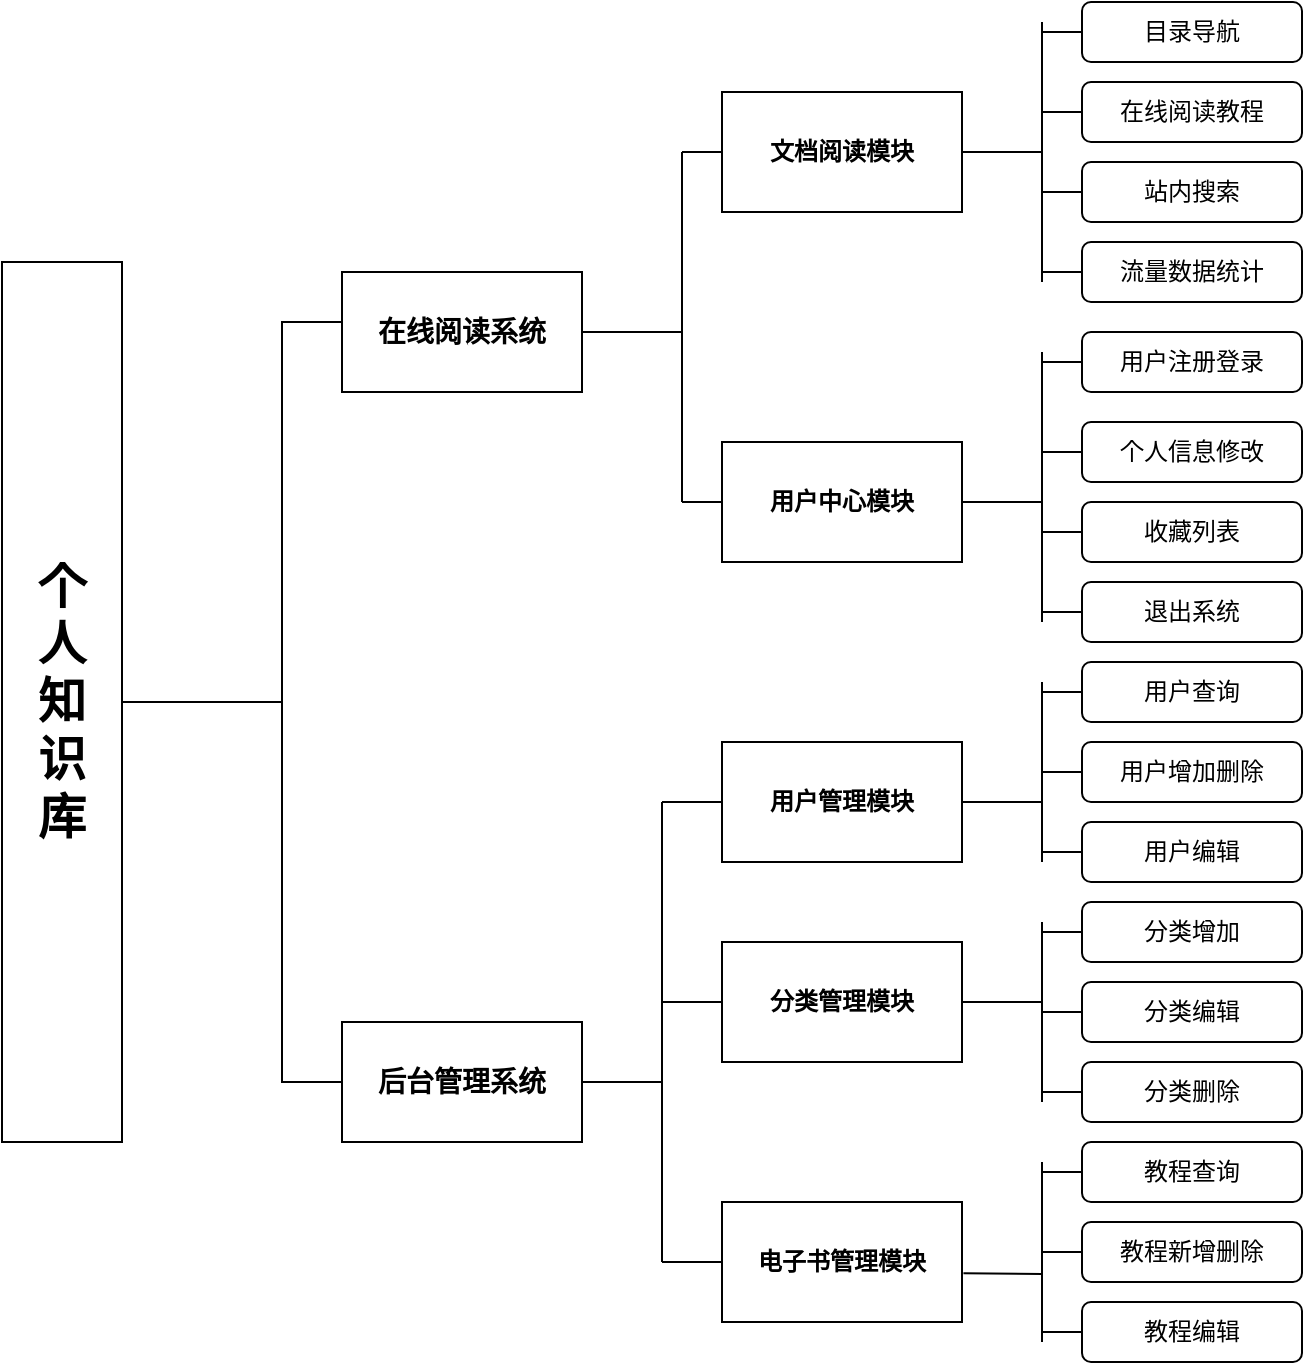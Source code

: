 <mxfile version="21.1.7" type="github">
  <diagram name="第 1 页" id="TmF-eybLoOuhkbg1tgr5">
    <mxGraphModel dx="1518" dy="684" grid="1" gridSize="10" guides="1" tooltips="1" connect="1" arrows="1" fold="1" page="1" pageScale="1" pageWidth="827" pageHeight="1169" math="0" shadow="0">
      <root>
        <mxCell id="0" />
        <mxCell id="1" parent="0" />
        <mxCell id="l6QmSuYRG5UoU8oP4cPs-2" value="&lt;font style=&quot;font-size: 24px;&quot;&gt;&lt;b style=&quot;&quot;&gt;个&lt;br&gt;人&lt;br&gt;知&lt;br&gt;识&lt;br&gt;库&lt;/b&gt;&lt;/font&gt;" style="rounded=0;whiteSpace=wrap;html=1;" vertex="1" parent="1">
          <mxGeometry x="150" y="130" width="60" height="440" as="geometry" />
        </mxCell>
        <mxCell id="l6QmSuYRG5UoU8oP4cPs-10" value="&lt;font style=&quot;font-size: 14px;&quot;&gt;&lt;b&gt;后台管理系统&lt;/b&gt;&lt;/font&gt;" style="rounded=0;whiteSpace=wrap;html=1;" vertex="1" parent="1">
          <mxGeometry x="320" y="510" width="120" height="60" as="geometry" />
        </mxCell>
        <mxCell id="l6QmSuYRG5UoU8oP4cPs-11" value="&lt;font style=&quot;font-size: 14px;&quot;&gt;&lt;b&gt;在线阅读系统&lt;/b&gt;&lt;/font&gt;" style="rounded=0;whiteSpace=wrap;html=1;" vertex="1" parent="1">
          <mxGeometry x="320" y="135" width="120" height="60" as="geometry" />
        </mxCell>
        <mxCell id="l6QmSuYRG5UoU8oP4cPs-17" value="" style="endArrow=none;html=1;rounded=0;" edge="1" parent="1">
          <mxGeometry width="50" height="50" relative="1" as="geometry">
            <mxPoint x="290" y="350" as="sourcePoint" />
            <mxPoint x="320" y="160" as="targetPoint" />
            <Array as="points">
              <mxPoint x="290" y="160" />
              <mxPoint x="320" y="160" />
            </Array>
          </mxGeometry>
        </mxCell>
        <mxCell id="l6QmSuYRG5UoU8oP4cPs-20" value="" style="endArrow=none;html=1;rounded=0;exitX=1;exitY=0.5;exitDx=0;exitDy=0;entryX=0;entryY=0.5;entryDx=0;entryDy=0;" edge="1" parent="1" source="l6QmSuYRG5UoU8oP4cPs-2" target="l6QmSuYRG5UoU8oP4cPs-10">
          <mxGeometry width="50" height="50" relative="1" as="geometry">
            <mxPoint x="390" y="240" as="sourcePoint" />
            <mxPoint x="290" y="340" as="targetPoint" />
            <Array as="points">
              <mxPoint x="290" y="350" />
              <mxPoint x="290" y="540" />
            </Array>
          </mxGeometry>
        </mxCell>
        <mxCell id="l6QmSuYRG5UoU8oP4cPs-21" value="" style="endArrow=none;html=1;rounded=0;exitX=1;exitY=0.5;exitDx=0;exitDy=0;" edge="1" parent="1" source="l6QmSuYRG5UoU8oP4cPs-11">
          <mxGeometry width="50" height="50" relative="1" as="geometry">
            <mxPoint x="410" y="265" as="sourcePoint" />
            <mxPoint x="490" y="165" as="targetPoint" />
          </mxGeometry>
        </mxCell>
        <mxCell id="l6QmSuYRG5UoU8oP4cPs-24" value="在线阅读教程" style="rounded=1;whiteSpace=wrap;html=1;" vertex="1" parent="1">
          <mxGeometry x="690" y="40" width="110" height="30" as="geometry" />
        </mxCell>
        <mxCell id="l6QmSuYRG5UoU8oP4cPs-25" value="目录导航" style="rounded=1;whiteSpace=wrap;html=1;" vertex="1" parent="1">
          <mxGeometry x="690" width="110" height="30" as="geometry" />
        </mxCell>
        <mxCell id="l6QmSuYRG5UoU8oP4cPs-26" value="站内搜索" style="rounded=1;whiteSpace=wrap;html=1;" vertex="1" parent="1">
          <mxGeometry x="690" y="80" width="110" height="30" as="geometry" />
        </mxCell>
        <mxCell id="l6QmSuYRG5UoU8oP4cPs-27" value="流量数据统计" style="rounded=1;whiteSpace=wrap;html=1;" vertex="1" parent="1">
          <mxGeometry x="690" y="120" width="110" height="30" as="geometry" />
        </mxCell>
        <mxCell id="l6QmSuYRG5UoU8oP4cPs-30" value="&lt;b&gt;文档阅读模块&lt;/b&gt;" style="rounded=0;whiteSpace=wrap;html=1;" vertex="1" parent="1">
          <mxGeometry x="510" y="45" width="120" height="60" as="geometry" />
        </mxCell>
        <mxCell id="l6QmSuYRG5UoU8oP4cPs-31" value="" style="endArrow=none;html=1;rounded=0;" edge="1" parent="1">
          <mxGeometry width="50" height="50" relative="1" as="geometry">
            <mxPoint x="490" y="250" as="sourcePoint" />
            <mxPoint x="490" y="75" as="targetPoint" />
          </mxGeometry>
        </mxCell>
        <mxCell id="l6QmSuYRG5UoU8oP4cPs-34" value="&lt;b&gt;用户中心模块&lt;/b&gt;" style="rounded=0;whiteSpace=wrap;html=1;" vertex="1" parent="1">
          <mxGeometry x="510" y="220" width="120" height="60" as="geometry" />
        </mxCell>
        <mxCell id="l6QmSuYRG5UoU8oP4cPs-35" value="个人信息修改" style="rounded=1;whiteSpace=wrap;html=1;" vertex="1" parent="1">
          <mxGeometry x="690" y="210" width="110" height="30" as="geometry" />
        </mxCell>
        <mxCell id="l6QmSuYRG5UoU8oP4cPs-36" value="用户注册登录" style="rounded=1;whiteSpace=wrap;html=1;" vertex="1" parent="1">
          <mxGeometry x="690" y="165" width="110" height="30" as="geometry" />
        </mxCell>
        <mxCell id="l6QmSuYRG5UoU8oP4cPs-37" value="收藏列表" style="rounded=1;whiteSpace=wrap;html=1;" vertex="1" parent="1">
          <mxGeometry x="690" y="250" width="110" height="30" as="geometry" />
        </mxCell>
        <mxCell id="l6QmSuYRG5UoU8oP4cPs-38" value="退出系统" style="rounded=1;whiteSpace=wrap;html=1;" vertex="1" parent="1">
          <mxGeometry x="690" y="290" width="110" height="30" as="geometry" />
        </mxCell>
        <mxCell id="l6QmSuYRG5UoU8oP4cPs-39" value="" style="endArrow=none;html=1;rounded=0;entryX=0;entryY=0.5;entryDx=0;entryDy=0;" edge="1" parent="1" target="l6QmSuYRG5UoU8oP4cPs-30">
          <mxGeometry width="50" height="50" relative="1" as="geometry">
            <mxPoint x="490" y="75" as="sourcePoint" />
            <mxPoint x="500" y="175" as="targetPoint" />
          </mxGeometry>
        </mxCell>
        <mxCell id="l6QmSuYRG5UoU8oP4cPs-44" value="" style="endArrow=none;html=1;rounded=0;entryX=0;entryY=0.5;entryDx=0;entryDy=0;" edge="1" parent="1" target="l6QmSuYRG5UoU8oP4cPs-34">
          <mxGeometry width="50" height="50" relative="1" as="geometry">
            <mxPoint x="490" y="250" as="sourcePoint" />
            <mxPoint x="520" y="85" as="targetPoint" />
          </mxGeometry>
        </mxCell>
        <mxCell id="l6QmSuYRG5UoU8oP4cPs-45" value="" style="endArrow=none;html=1;rounded=0;exitX=1;exitY=0.5;exitDx=0;exitDy=0;" edge="1" parent="1" source="l6QmSuYRG5UoU8oP4cPs-30">
          <mxGeometry width="50" height="50" relative="1" as="geometry">
            <mxPoint x="510" y="95" as="sourcePoint" />
            <mxPoint x="670" y="75" as="targetPoint" />
          </mxGeometry>
        </mxCell>
        <mxCell id="l6QmSuYRG5UoU8oP4cPs-46" value="" style="endArrow=none;html=1;rounded=0;" edge="1" parent="1">
          <mxGeometry width="50" height="50" relative="1" as="geometry">
            <mxPoint x="670" y="140" as="sourcePoint" />
            <mxPoint x="670" y="10" as="targetPoint" />
          </mxGeometry>
        </mxCell>
        <mxCell id="l6QmSuYRG5UoU8oP4cPs-47" value="" style="endArrow=none;html=1;rounded=0;exitX=0;exitY=0.5;exitDx=0;exitDy=0;" edge="1" parent="1" source="l6QmSuYRG5UoU8oP4cPs-25">
          <mxGeometry width="50" height="50" relative="1" as="geometry">
            <mxPoint x="500" y="265" as="sourcePoint" />
            <mxPoint x="670" y="15" as="targetPoint" />
          </mxGeometry>
        </mxCell>
        <mxCell id="l6QmSuYRG5UoU8oP4cPs-48" value="" style="endArrow=none;html=1;rounded=0;exitX=0;exitY=0.5;exitDx=0;exitDy=0;" edge="1" parent="1" source="l6QmSuYRG5UoU8oP4cPs-24">
          <mxGeometry width="50" height="50" relative="1" as="geometry">
            <mxPoint x="700" y="10" as="sourcePoint" />
            <mxPoint x="670" y="55" as="targetPoint" />
          </mxGeometry>
        </mxCell>
        <mxCell id="l6QmSuYRG5UoU8oP4cPs-49" value="" style="endArrow=none;html=1;rounded=0;exitX=0;exitY=0.5;exitDx=0;exitDy=0;" edge="1" parent="1" source="l6QmSuYRG5UoU8oP4cPs-26">
          <mxGeometry width="50" height="50" relative="1" as="geometry">
            <mxPoint x="710" y="20" as="sourcePoint" />
            <mxPoint x="670" y="95" as="targetPoint" />
          </mxGeometry>
        </mxCell>
        <mxCell id="l6QmSuYRG5UoU8oP4cPs-50" value="" style="endArrow=none;html=1;rounded=0;exitX=0;exitY=0.5;exitDx=0;exitDy=0;" edge="1" parent="1" source="l6QmSuYRG5UoU8oP4cPs-27">
          <mxGeometry width="50" height="50" relative="1" as="geometry">
            <mxPoint x="720" y="30" as="sourcePoint" />
            <mxPoint x="670" y="135" as="targetPoint" />
          </mxGeometry>
        </mxCell>
        <mxCell id="l6QmSuYRG5UoU8oP4cPs-53" value="" style="endArrow=none;html=1;rounded=0;" edge="1" parent="1">
          <mxGeometry width="50" height="50" relative="1" as="geometry">
            <mxPoint x="670" y="310" as="sourcePoint" />
            <mxPoint x="670" y="175" as="targetPoint" />
          </mxGeometry>
        </mxCell>
        <mxCell id="l6QmSuYRG5UoU8oP4cPs-59" value="" style="endArrow=none;html=1;rounded=0;exitX=0;exitY=0.5;exitDx=0;exitDy=0;" edge="1" parent="1" source="l6QmSuYRG5UoU8oP4cPs-36">
          <mxGeometry width="50" height="50" relative="1" as="geometry">
            <mxPoint x="700" y="25" as="sourcePoint" />
            <mxPoint x="670" y="180" as="targetPoint" />
          </mxGeometry>
        </mxCell>
        <mxCell id="l6QmSuYRG5UoU8oP4cPs-60" value="" style="endArrow=none;html=1;rounded=0;exitX=0;exitY=0.5;exitDx=0;exitDy=0;" edge="1" parent="1" source="l6QmSuYRG5UoU8oP4cPs-35">
          <mxGeometry width="50" height="50" relative="1" as="geometry">
            <mxPoint x="700" y="190" as="sourcePoint" />
            <mxPoint x="670" y="225" as="targetPoint" />
          </mxGeometry>
        </mxCell>
        <mxCell id="l6QmSuYRG5UoU8oP4cPs-61" value="" style="endArrow=none;html=1;rounded=0;exitX=0;exitY=0.5;exitDx=0;exitDy=0;" edge="1" parent="1" source="l6QmSuYRG5UoU8oP4cPs-37">
          <mxGeometry width="50" height="50" relative="1" as="geometry">
            <mxPoint x="700" y="235" as="sourcePoint" />
            <mxPoint x="670" y="265" as="targetPoint" />
          </mxGeometry>
        </mxCell>
        <mxCell id="l6QmSuYRG5UoU8oP4cPs-62" value="" style="endArrow=none;html=1;rounded=0;exitX=0;exitY=0.5;exitDx=0;exitDy=0;" edge="1" parent="1" source="l6QmSuYRG5UoU8oP4cPs-38">
          <mxGeometry width="50" height="50" relative="1" as="geometry">
            <mxPoint x="700" y="275" as="sourcePoint" />
            <mxPoint x="670" y="305" as="targetPoint" />
          </mxGeometry>
        </mxCell>
        <mxCell id="l6QmSuYRG5UoU8oP4cPs-64" value="&lt;b&gt;用户管理模块&lt;/b&gt;" style="rounded=0;whiteSpace=wrap;html=1;" vertex="1" parent="1">
          <mxGeometry x="510" y="370" width="120" height="60" as="geometry" />
        </mxCell>
        <mxCell id="l6QmSuYRG5UoU8oP4cPs-65" value="" style="endArrow=none;html=1;rounded=0;" edge="1" parent="1">
          <mxGeometry width="50" height="50" relative="1" as="geometry">
            <mxPoint x="480" y="630" as="sourcePoint" />
            <mxPoint x="480" y="400" as="targetPoint" />
          </mxGeometry>
        </mxCell>
        <mxCell id="l6QmSuYRG5UoU8oP4cPs-66" value="&lt;b&gt;电子书管理模块&lt;/b&gt;" style="rounded=0;whiteSpace=wrap;html=1;" vertex="1" parent="1">
          <mxGeometry x="510" y="600" width="120" height="60" as="geometry" />
        </mxCell>
        <mxCell id="l6QmSuYRG5UoU8oP4cPs-67" value="" style="endArrow=none;html=1;rounded=0;entryX=0;entryY=0.5;entryDx=0;entryDy=0;" edge="1" parent="1" target="l6QmSuYRG5UoU8oP4cPs-64">
          <mxGeometry width="50" height="50" relative="1" as="geometry">
            <mxPoint x="480" y="400" as="sourcePoint" />
            <mxPoint x="490" y="500" as="targetPoint" />
          </mxGeometry>
        </mxCell>
        <mxCell id="l6QmSuYRG5UoU8oP4cPs-68" value="" style="endArrow=none;html=1;rounded=0;entryX=0;entryY=0.5;entryDx=0;entryDy=0;" edge="1" parent="1" target="l6QmSuYRG5UoU8oP4cPs-66">
          <mxGeometry width="50" height="50" relative="1" as="geometry">
            <mxPoint x="480" y="630" as="sourcePoint" />
            <mxPoint x="510" y="410" as="targetPoint" />
          </mxGeometry>
        </mxCell>
        <mxCell id="l6QmSuYRG5UoU8oP4cPs-69" value="" style="endArrow=none;html=1;rounded=0;exitX=1;exitY=0.5;exitDx=0;exitDy=0;" edge="1" parent="1" source="l6QmSuYRG5UoU8oP4cPs-10">
          <mxGeometry width="50" height="50" relative="1" as="geometry">
            <mxPoint x="450" y="175" as="sourcePoint" />
            <mxPoint x="480" y="540" as="targetPoint" />
          </mxGeometry>
        </mxCell>
        <mxCell id="l6QmSuYRG5UoU8oP4cPs-71" value="&lt;b&gt;分类管理模块&lt;/b&gt;" style="rounded=0;whiteSpace=wrap;html=1;" vertex="1" parent="1">
          <mxGeometry x="510" y="470" width="120" height="60" as="geometry" />
        </mxCell>
        <mxCell id="l6QmSuYRG5UoU8oP4cPs-72" value="" style="endArrow=none;html=1;rounded=0;entryX=0;entryY=0.5;entryDx=0;entryDy=0;" edge="1" parent="1" target="l6QmSuYRG5UoU8oP4cPs-71">
          <mxGeometry width="50" height="50" relative="1" as="geometry">
            <mxPoint x="480" y="500" as="sourcePoint" />
            <mxPoint x="510" y="500" as="targetPoint" />
          </mxGeometry>
        </mxCell>
        <mxCell id="l6QmSuYRG5UoU8oP4cPs-73" value="用户增加删除" style="rounded=1;whiteSpace=wrap;html=1;" vertex="1" parent="1">
          <mxGeometry x="690" y="370" width="110" height="30" as="geometry" />
        </mxCell>
        <mxCell id="l6QmSuYRG5UoU8oP4cPs-74" value="用户查询" style="rounded=1;whiteSpace=wrap;html=1;" vertex="1" parent="1">
          <mxGeometry x="690" y="330" width="110" height="30" as="geometry" />
        </mxCell>
        <mxCell id="l6QmSuYRG5UoU8oP4cPs-75" value="用户编辑" style="rounded=1;whiteSpace=wrap;html=1;" vertex="1" parent="1">
          <mxGeometry x="690" y="410" width="110" height="30" as="geometry" />
        </mxCell>
        <mxCell id="l6QmSuYRG5UoU8oP4cPs-77" value="" style="endArrow=none;html=1;rounded=0;" edge="1" parent="1">
          <mxGeometry width="50" height="50" relative="1" as="geometry">
            <mxPoint x="670" y="430" as="sourcePoint" />
            <mxPoint x="670" y="340" as="targetPoint" />
          </mxGeometry>
        </mxCell>
        <mxCell id="l6QmSuYRG5UoU8oP4cPs-78" value="" style="endArrow=none;html=1;rounded=0;exitX=0;exitY=0.5;exitDx=0;exitDy=0;" edge="1" parent="1" source="l6QmSuYRG5UoU8oP4cPs-74">
          <mxGeometry width="50" height="50" relative="1" as="geometry">
            <mxPoint x="500" y="595" as="sourcePoint" />
            <mxPoint x="670" y="345" as="targetPoint" />
          </mxGeometry>
        </mxCell>
        <mxCell id="l6QmSuYRG5UoU8oP4cPs-79" value="" style="endArrow=none;html=1;rounded=0;exitX=0;exitY=0.5;exitDx=0;exitDy=0;" edge="1" parent="1" source="l6QmSuYRG5UoU8oP4cPs-73">
          <mxGeometry width="50" height="50" relative="1" as="geometry">
            <mxPoint x="700" y="340" as="sourcePoint" />
            <mxPoint x="670" y="385" as="targetPoint" />
          </mxGeometry>
        </mxCell>
        <mxCell id="l6QmSuYRG5UoU8oP4cPs-80" value="" style="endArrow=none;html=1;rounded=0;exitX=0;exitY=0.5;exitDx=0;exitDy=0;" edge="1" parent="1" source="l6QmSuYRG5UoU8oP4cPs-75">
          <mxGeometry width="50" height="50" relative="1" as="geometry">
            <mxPoint x="710" y="350" as="sourcePoint" />
            <mxPoint x="670" y="425" as="targetPoint" />
          </mxGeometry>
        </mxCell>
        <mxCell id="l6QmSuYRG5UoU8oP4cPs-82" value="分类编辑" style="rounded=1;whiteSpace=wrap;html=1;" vertex="1" parent="1">
          <mxGeometry x="690" y="490" width="110" height="30" as="geometry" />
        </mxCell>
        <mxCell id="l6QmSuYRG5UoU8oP4cPs-83" value="分类增加" style="rounded=1;whiteSpace=wrap;html=1;" vertex="1" parent="1">
          <mxGeometry x="690" y="450" width="110" height="30" as="geometry" />
        </mxCell>
        <mxCell id="l6QmSuYRG5UoU8oP4cPs-86" value="" style="endArrow=none;html=1;rounded=0;" edge="1" parent="1">
          <mxGeometry width="50" height="50" relative="1" as="geometry">
            <mxPoint x="670" y="550" as="sourcePoint" />
            <mxPoint x="670" y="460" as="targetPoint" />
          </mxGeometry>
        </mxCell>
        <mxCell id="l6QmSuYRG5UoU8oP4cPs-87" value="" style="endArrow=none;html=1;rounded=0;exitX=0;exitY=0.5;exitDx=0;exitDy=0;" edge="1" parent="1" source="l6QmSuYRG5UoU8oP4cPs-83">
          <mxGeometry width="50" height="50" relative="1" as="geometry">
            <mxPoint x="500" y="715" as="sourcePoint" />
            <mxPoint x="670" y="465" as="targetPoint" />
          </mxGeometry>
        </mxCell>
        <mxCell id="l6QmSuYRG5UoU8oP4cPs-88" value="" style="endArrow=none;html=1;rounded=0;exitX=0;exitY=0.5;exitDx=0;exitDy=0;" edge="1" parent="1" source="l6QmSuYRG5UoU8oP4cPs-82">
          <mxGeometry width="50" height="50" relative="1" as="geometry">
            <mxPoint x="700" y="460" as="sourcePoint" />
            <mxPoint x="670" y="505" as="targetPoint" />
          </mxGeometry>
        </mxCell>
        <mxCell id="l6QmSuYRG5UoU8oP4cPs-89" value="" style="endArrow=none;html=1;rounded=0;exitX=0;exitY=0.5;exitDx=0;exitDy=0;" edge="1" parent="1" source="l6QmSuYRG5UoU8oP4cPs-91">
          <mxGeometry width="50" height="50" relative="1" as="geometry">
            <mxPoint x="690" y="540" as="sourcePoint" />
            <mxPoint x="670" y="545" as="targetPoint" />
          </mxGeometry>
        </mxCell>
        <mxCell id="l6QmSuYRG5UoU8oP4cPs-91" value="分类删除" style="rounded=1;whiteSpace=wrap;html=1;" vertex="1" parent="1">
          <mxGeometry x="690" y="530" width="110" height="30" as="geometry" />
        </mxCell>
        <mxCell id="l6QmSuYRG5UoU8oP4cPs-93" value="教程新增删除" style="rounded=1;whiteSpace=wrap;html=1;" vertex="1" parent="1">
          <mxGeometry x="690" y="610" width="110" height="30" as="geometry" />
        </mxCell>
        <mxCell id="l6QmSuYRG5UoU8oP4cPs-94" value="教程查询" style="rounded=1;whiteSpace=wrap;html=1;" vertex="1" parent="1">
          <mxGeometry x="690" y="570" width="110" height="30" as="geometry" />
        </mxCell>
        <mxCell id="l6QmSuYRG5UoU8oP4cPs-96" value="" style="endArrow=none;html=1;rounded=0;" edge="1" parent="1">
          <mxGeometry width="50" height="50" relative="1" as="geometry">
            <mxPoint x="670" y="670" as="sourcePoint" />
            <mxPoint x="670" y="580" as="targetPoint" />
          </mxGeometry>
        </mxCell>
        <mxCell id="l6QmSuYRG5UoU8oP4cPs-97" value="" style="endArrow=none;html=1;rounded=0;exitX=0;exitY=0.5;exitDx=0;exitDy=0;" edge="1" parent="1" source="l6QmSuYRG5UoU8oP4cPs-94">
          <mxGeometry width="50" height="50" relative="1" as="geometry">
            <mxPoint x="500" y="835" as="sourcePoint" />
            <mxPoint x="670" y="585" as="targetPoint" />
          </mxGeometry>
        </mxCell>
        <mxCell id="l6QmSuYRG5UoU8oP4cPs-98" value="" style="endArrow=none;html=1;rounded=0;exitX=0;exitY=0.5;exitDx=0;exitDy=0;" edge="1" parent="1" source="l6QmSuYRG5UoU8oP4cPs-93">
          <mxGeometry width="50" height="50" relative="1" as="geometry">
            <mxPoint x="700" y="580" as="sourcePoint" />
            <mxPoint x="670" y="625" as="targetPoint" />
          </mxGeometry>
        </mxCell>
        <mxCell id="l6QmSuYRG5UoU8oP4cPs-99" value="" style="endArrow=none;html=1;rounded=0;exitX=0;exitY=0.5;exitDx=0;exitDy=0;" edge="1" parent="1" source="l6QmSuYRG5UoU8oP4cPs-101">
          <mxGeometry width="50" height="50" relative="1" as="geometry">
            <mxPoint x="690" y="660" as="sourcePoint" />
            <mxPoint x="670" y="665" as="targetPoint" />
          </mxGeometry>
        </mxCell>
        <mxCell id="l6QmSuYRG5UoU8oP4cPs-101" value="教程编辑" style="rounded=1;whiteSpace=wrap;html=1;" vertex="1" parent="1">
          <mxGeometry x="690" y="650" width="110" height="30" as="geometry" />
        </mxCell>
        <mxCell id="l6QmSuYRG5UoU8oP4cPs-102" value="" style="endArrow=none;html=1;rounded=0;exitX=1;exitY=0.5;exitDx=0;exitDy=0;" edge="1" parent="1" source="l6QmSuYRG5UoU8oP4cPs-64">
          <mxGeometry width="50" height="50" relative="1" as="geometry">
            <mxPoint x="640" y="215" as="sourcePoint" />
            <mxPoint x="670" y="400" as="targetPoint" />
          </mxGeometry>
        </mxCell>
        <mxCell id="l6QmSuYRG5UoU8oP4cPs-103" value="" style="endArrow=none;html=1;rounded=0;exitX=1;exitY=0.5;exitDx=0;exitDy=0;" edge="1" parent="1" source="l6QmSuYRG5UoU8oP4cPs-71">
          <mxGeometry width="50" height="50" relative="1" as="geometry">
            <mxPoint x="640" y="360" as="sourcePoint" />
            <mxPoint x="670" y="500" as="targetPoint" />
          </mxGeometry>
        </mxCell>
        <mxCell id="l6QmSuYRG5UoU8oP4cPs-104" value="" style="endArrow=none;html=1;rounded=0;exitX=1.006;exitY=0.593;exitDx=0;exitDy=0;exitPerimeter=0;" edge="1" parent="1" source="l6QmSuYRG5UoU8oP4cPs-66">
          <mxGeometry width="50" height="50" relative="1" as="geometry">
            <mxPoint x="640" y="500" as="sourcePoint" />
            <mxPoint x="670" y="636" as="targetPoint" />
          </mxGeometry>
        </mxCell>
        <mxCell id="l6QmSuYRG5UoU8oP4cPs-106" value="" style="endArrow=none;html=1;rounded=0;exitX=1;exitY=0.5;exitDx=0;exitDy=0;" edge="1" parent="1" source="l6QmSuYRG5UoU8oP4cPs-34">
          <mxGeometry width="50" height="50" relative="1" as="geometry">
            <mxPoint x="500" y="260" as="sourcePoint" />
            <mxPoint x="670" y="250" as="targetPoint" />
          </mxGeometry>
        </mxCell>
      </root>
    </mxGraphModel>
  </diagram>
</mxfile>
